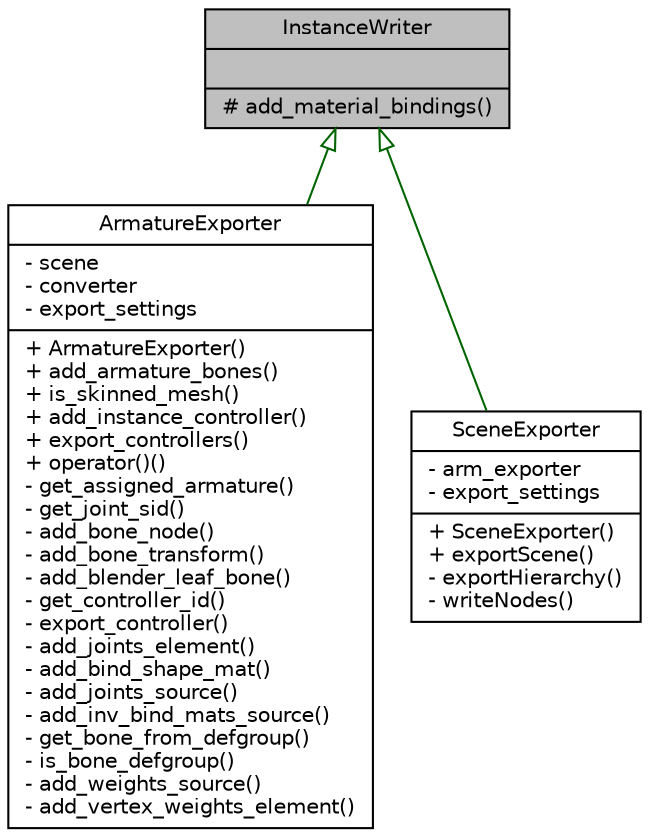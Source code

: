 digraph G
{
  edge [fontname="Helvetica",fontsize="10",labelfontname="Helvetica",labelfontsize="10"];
  node [fontname="Helvetica",fontsize="10",shape=record];
  Node1 [label="{InstanceWriter\n||# add_material_bindings()\l}",height=0.2,width=0.4,color="black", fillcolor="grey75", style="filled" fontcolor="black"];
  Node1 -> Node2 [dir=back,color="darkgreen",fontsize="10",style="solid",arrowtail="empty",fontname="Helvetica"];
  Node2 [label="{ArmatureExporter\n|- scene\l- converter\l- export_settings\l|+ ArmatureExporter()\l+ add_armature_bones()\l+ is_skinned_mesh()\l+ add_instance_controller()\l+ export_controllers()\l+ operator()()\l- get_assigned_armature()\l- get_joint_sid()\l- add_bone_node()\l- add_bone_transform()\l- add_blender_leaf_bone()\l- get_controller_id()\l- export_controller()\l- add_joints_element()\l- add_bind_shape_mat()\l- add_joints_source()\l- add_inv_bind_mats_source()\l- get_bone_from_defgroup()\l- is_bone_defgroup()\l- add_weights_source()\l- add_vertex_weights_element()\l}",height=0.2,width=0.4,color="black", fillcolor="white", style="filled",URL="$d5/d72/classArmatureExporter.html"];
  Node1 -> Node3 [dir=back,color="darkgreen",fontsize="10",style="solid",arrowtail="empty",fontname="Helvetica"];
  Node3 [label="{SceneExporter\n|- arm_exporter\l- export_settings\l|+ SceneExporter()\l+ exportScene()\l- exportHierarchy()\l- writeNodes()\l}",height=0.2,width=0.4,color="black", fillcolor="white", style="filled",URL="$da/db4/classSceneExporter.html"];
}
